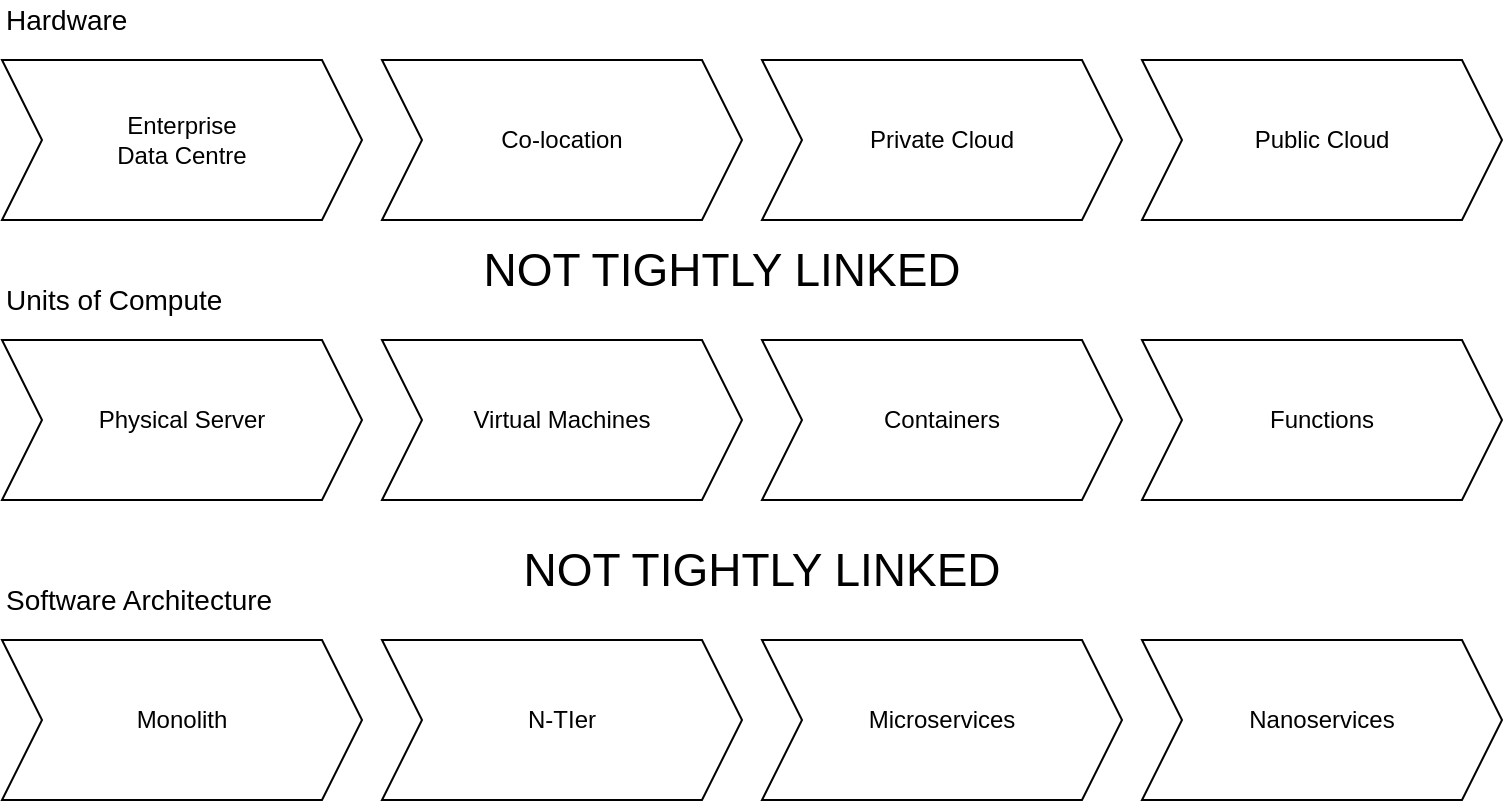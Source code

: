 <mxfile version="13.1.3">
    <diagram id="6hGFLwfOUW9BJ-s0fimq" name="Page-1">
        <mxGraphModel dx="915" dy="830" grid="1" gridSize="10" guides="1" tooltips="1" connect="1" arrows="1" fold="1" page="1" pageScale="1" pageWidth="827" pageHeight="1169" math="0" shadow="0">
            <root>
                <mxCell id="0"/>
                <mxCell id="1" parent="0"/>
                <mxCell id="2" value="Enterprise&lt;br&gt;Data Centre" style="shape=step;perimeter=stepPerimeter;whiteSpace=wrap;html=1;fixedSize=1;" parent="1" vertex="1">
                    <mxGeometry x="50" y="160" width="180" height="80" as="geometry"/>
                </mxCell>
                <mxCell id="3" value="Co-location" style="shape=step;perimeter=stepPerimeter;whiteSpace=wrap;html=1;fixedSize=1;" parent="1" vertex="1">
                    <mxGeometry x="240" y="160" width="180" height="80" as="geometry"/>
                </mxCell>
                <mxCell id="4" value="Private Cloud" style="shape=step;perimeter=stepPerimeter;whiteSpace=wrap;html=1;fixedSize=1;" parent="1" vertex="1">
                    <mxGeometry x="430" y="160" width="180" height="80" as="geometry"/>
                </mxCell>
                <mxCell id="5" value="Public Cloud" style="shape=step;perimeter=stepPerimeter;whiteSpace=wrap;html=1;fixedSize=1;" parent="1" vertex="1">
                    <mxGeometry x="620" y="160" width="180" height="80" as="geometry"/>
                </mxCell>
                <mxCell id="6" value="Hardware" style="text;html=1;strokeColor=none;fillColor=none;align=left;verticalAlign=middle;whiteSpace=wrap;rounded=0;fontSize=14;" parent="1" vertex="1">
                    <mxGeometry x="50" y="130" width="40" height="20" as="geometry"/>
                </mxCell>
                <mxCell id="7" value="Physical Server" style="shape=step;perimeter=stepPerimeter;whiteSpace=wrap;html=1;fixedSize=1;" parent="1" vertex="1">
                    <mxGeometry x="50" y="300" width="180" height="80" as="geometry"/>
                </mxCell>
                <mxCell id="8" value="Virtual Machines" style="shape=step;perimeter=stepPerimeter;whiteSpace=wrap;html=1;fixedSize=1;" parent="1" vertex="1">
                    <mxGeometry x="240" y="300" width="180" height="80" as="geometry"/>
                </mxCell>
                <mxCell id="9" value="Containers" style="shape=step;perimeter=stepPerimeter;whiteSpace=wrap;html=1;fixedSize=1;" parent="1" vertex="1">
                    <mxGeometry x="430" y="300" width="180" height="80" as="geometry"/>
                </mxCell>
                <mxCell id="10" value="Functions" style="shape=step;perimeter=stepPerimeter;whiteSpace=wrap;html=1;fixedSize=1;" parent="1" vertex="1">
                    <mxGeometry x="620" y="300" width="180" height="80" as="geometry"/>
                </mxCell>
                <mxCell id="11" value="Units of Compute" style="text;html=1;strokeColor=none;fillColor=none;align=left;verticalAlign=middle;whiteSpace=wrap;rounded=0;fontSize=14;" parent="1" vertex="1">
                    <mxGeometry x="50" y="270" width="130" height="20" as="geometry"/>
                </mxCell>
                <mxCell id="12" value="Monolith" style="shape=step;perimeter=stepPerimeter;whiteSpace=wrap;html=1;fixedSize=1;" parent="1" vertex="1">
                    <mxGeometry x="50" y="450" width="180" height="80" as="geometry"/>
                </mxCell>
                <mxCell id="13" value="N-TIer" style="shape=step;perimeter=stepPerimeter;whiteSpace=wrap;html=1;fixedSize=1;" parent="1" vertex="1">
                    <mxGeometry x="240" y="450" width="180" height="80" as="geometry"/>
                </mxCell>
                <mxCell id="14" value="Microservices" style="shape=step;perimeter=stepPerimeter;whiteSpace=wrap;html=1;fixedSize=1;" parent="1" vertex="1">
                    <mxGeometry x="430" y="450" width="180" height="80" as="geometry"/>
                </mxCell>
                <mxCell id="15" value="Nanoservices" style="shape=step;perimeter=stepPerimeter;whiteSpace=wrap;html=1;fixedSize=1;" parent="1" vertex="1">
                    <mxGeometry x="620" y="450" width="180" height="80" as="geometry"/>
                </mxCell>
                <mxCell id="16" value="Software Architecture" style="text;html=1;strokeColor=none;fillColor=none;align=left;verticalAlign=middle;whiteSpace=wrap;rounded=0;fontSize=14;" parent="1" vertex="1">
                    <mxGeometry x="50" y="420" width="160" height="20" as="geometry"/>
                </mxCell>
                <mxCell id="17" value="NOT TIGHTLY LINKED" style="text;html=1;strokeColor=none;fillColor=none;align=center;verticalAlign=middle;whiteSpace=wrap;rounded=0;fontSize=23;" vertex="1" parent="1">
                    <mxGeometry x="180" y="240" width="460" height="50" as="geometry"/>
                </mxCell>
                <mxCell id="18" value="NOT TIGHTLY LINKED" style="text;html=1;strokeColor=none;fillColor=none;align=center;verticalAlign=middle;whiteSpace=wrap;rounded=0;fontSize=23;" vertex="1" parent="1">
                    <mxGeometry x="200" y="390" width="460" height="50" as="geometry"/>
                </mxCell>
            </root>
        </mxGraphModel>
    </diagram>
</mxfile>
